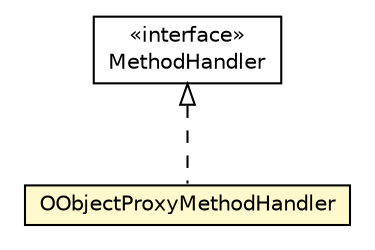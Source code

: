 #!/usr/local/bin/dot
#
# Class diagram 
# Generated by UMLGraph version R5_6-24-gf6e263 (http://www.umlgraph.org/)
#

digraph G {
	edge [fontname="Helvetica",fontsize=10,labelfontname="Helvetica",labelfontsize=10];
	node [fontname="Helvetica",fontsize=10,shape=plaintext];
	nodesep=0.25;
	ranksep=0.5;
	// com.orientechnologies.orient.object.enhancement.OObjectProxyMethodHandler
	c2663666 [label=<<table title="com.orientechnologies.orient.object.enhancement.OObjectProxyMethodHandler" border="0" cellborder="1" cellspacing="0" cellpadding="2" port="p" bgcolor="lemonChiffon" href="./OObjectProxyMethodHandler.html">
		<tr><td><table border="0" cellspacing="0" cellpadding="1">
<tr><td align="center" balign="center"> OObjectProxyMethodHandler </td></tr>
		</table></td></tr>
		</table>>, URL="./OObjectProxyMethodHandler.html", fontname="Helvetica", fontcolor="black", fontsize=10.0];
	//com.orientechnologies.orient.object.enhancement.OObjectProxyMethodHandler implements javassist.util.proxy.MethodHandler
	c2664228:p -> c2663666:p [dir=back,arrowtail=empty,style=dashed];
	// javassist.util.proxy.MethodHandler
	c2664228 [label=<<table title="javassist.util.proxy.MethodHandler" border="0" cellborder="1" cellspacing="0" cellpadding="2" port="p" href="http://java.sun.com/j2se/1.4.2/docs/api/javassist/util/proxy/MethodHandler.html">
		<tr><td><table border="0" cellspacing="0" cellpadding="1">
<tr><td align="center" balign="center"> &#171;interface&#187; </td></tr>
<tr><td align="center" balign="center"> MethodHandler </td></tr>
		</table></td></tr>
		</table>>, URL="http://java.sun.com/j2se/1.4.2/docs/api/javassist/util/proxy/MethodHandler.html", fontname="Helvetica", fontcolor="black", fontsize=10.0];
}

